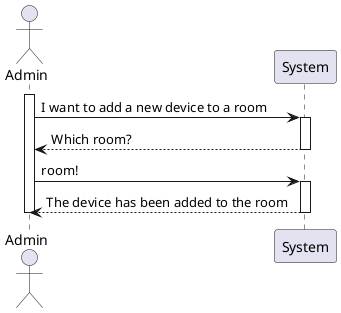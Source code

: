 @startuml
!pragma layout smetana
'As a Power User [or Administrator], I want to add a new device to a room, in order to configure it.'


actor Admin
participant System

activate Admin
Admin -> System: I want to add a new device to a room
activate System
System --> Admin: Which room?
deactivate System
Admin -> System: room!
activate System
System --> Admin: The device has been added to the room
deactivate System
deactivate Admin

@enduml
